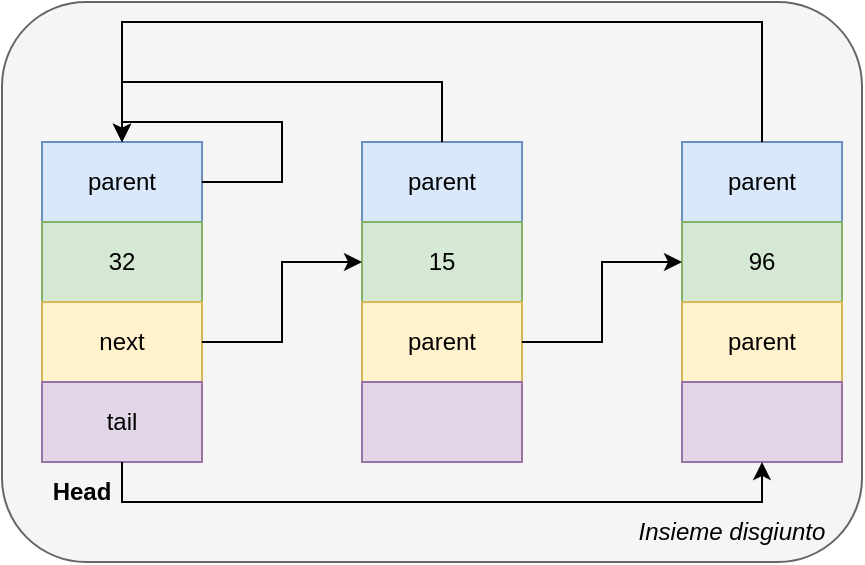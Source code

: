 <mxfile version="18.1.2" type="device"><diagram id="Eh-4p2RuKlxasyF0N8Pd" name="Page-1"><mxGraphModel dx="523" dy="521" grid="1" gridSize="10" guides="1" tooltips="1" connect="1" arrows="1" fold="1" page="1" pageScale="1" pageWidth="850" pageHeight="1100" background="none" math="0" shadow="0"><root><mxCell id="0"/><mxCell id="1" parent="0"/><mxCell id="3Ha1SS4SyNYN4FyygurL-39" value="" style="rounded=1;whiteSpace=wrap;html=1;fillColor=#f5f5f5;strokeColor=#666666;fontColor=#333333;" parent="1" vertex="1"><mxGeometry x="60" y="10" width="430" height="280" as="geometry"/></mxCell><mxCell id="3Ha1SS4SyNYN4FyygurL-14" value="" style="rounded=0;whiteSpace=wrap;html=1;fillColor=#dae8fc;strokeColor=#6c8ebf;" parent="1" vertex="1"><mxGeometry x="80" y="80" width="80" height="40" as="geometry"/></mxCell><mxCell id="3Ha1SS4SyNYN4FyygurL-15" value="" style="rounded=0;whiteSpace=wrap;html=1;fillColor=#d5e8d4;strokeColor=#82b366;" parent="1" vertex="1"><mxGeometry x="80" y="120" width="80" height="40" as="geometry"/></mxCell><mxCell id="3Ha1SS4SyNYN4FyygurL-16" value="" style="rounded=0;whiteSpace=wrap;html=1;fillColor=#fff2cc;strokeColor=#d6b656;" parent="1" vertex="1"><mxGeometry x="80" y="160" width="80" height="40" as="geometry"/></mxCell><mxCell id="3Ha1SS4SyNYN4FyygurL-17" value="" style="rounded=0;whiteSpace=wrap;html=1;fillColor=#dae8fc;strokeColor=#6c8ebf;" parent="1" vertex="1"><mxGeometry x="240" y="80" width="80" height="40" as="geometry"/></mxCell><mxCell id="3Ha1SS4SyNYN4FyygurL-18" value="" style="rounded=0;whiteSpace=wrap;html=1;fillColor=#d5e8d4;strokeColor=#82b366;" parent="1" vertex="1"><mxGeometry x="240" y="120" width="80" height="40" as="geometry"/></mxCell><mxCell id="3Ha1SS4SyNYN4FyygurL-19" value="" style="rounded=0;whiteSpace=wrap;html=1;fillColor=#fff2cc;strokeColor=#d6b656;" parent="1" vertex="1"><mxGeometry x="240" y="160" width="80" height="40" as="geometry"/></mxCell><mxCell id="3Ha1SS4SyNYN4FyygurL-20" value="" style="rounded=0;whiteSpace=wrap;html=1;fillColor=#dae8fc;strokeColor=#6c8ebf;" parent="1" vertex="1"><mxGeometry x="400" y="80" width="80" height="40" as="geometry"/></mxCell><mxCell id="3Ha1SS4SyNYN4FyygurL-21" value="" style="rounded=0;whiteSpace=wrap;html=1;fillColor=#d5e8d4;strokeColor=#82b366;" parent="1" vertex="1"><mxGeometry x="400" y="120" width="80" height="40" as="geometry"/></mxCell><mxCell id="3Ha1SS4SyNYN4FyygurL-22" value="" style="rounded=0;whiteSpace=wrap;html=1;fillColor=#fff2cc;strokeColor=#d6b656;" parent="1" vertex="1"><mxGeometry x="400" y="160" width="80" height="40" as="geometry"/></mxCell><mxCell id="3Ha1SS4SyNYN4FyygurL-23" value="" style="endArrow=classic;html=1;rounded=0;strokeColor=#000000;exitX=1;exitY=0.5;exitDx=0;exitDy=0;entryX=0;entryY=0.5;entryDx=0;entryDy=0;" parent="1" source="3Ha1SS4SyNYN4FyygurL-16" target="3Ha1SS4SyNYN4FyygurL-18" edge="1"><mxGeometry width="50" height="50" relative="1" as="geometry"><mxPoint x="170" y="310" as="sourcePoint"/><mxPoint x="220" y="260" as="targetPoint"/><Array as="points"><mxPoint x="200" y="180"/><mxPoint x="200" y="140"/></Array></mxGeometry></mxCell><mxCell id="3Ha1SS4SyNYN4FyygurL-24" value="32" style="text;html=1;strokeColor=none;fillColor=none;align=center;verticalAlign=middle;whiteSpace=wrap;rounded=0;" parent="1" vertex="1"><mxGeometry x="90" y="125" width="60" height="30" as="geometry"/></mxCell><mxCell id="3Ha1SS4SyNYN4FyygurL-26" value="" style="endArrow=classic;html=1;rounded=0;strokeColor=#000000;entryX=0;entryY=0.5;entryDx=0;entryDy=0;exitX=1;exitY=0.5;exitDx=0;exitDy=0;" parent="1" source="3Ha1SS4SyNYN4FyygurL-19" target="3Ha1SS4SyNYN4FyygurL-21" edge="1"><mxGeometry width="50" height="50" relative="1" as="geometry"><mxPoint x="270" y="320" as="sourcePoint"/><mxPoint x="320" y="270" as="targetPoint"/><Array as="points"><mxPoint x="360" y="180"/><mxPoint x="360" y="140"/></Array></mxGeometry></mxCell><mxCell id="3Ha1SS4SyNYN4FyygurL-27" value="15" style="text;html=1;strokeColor=none;fillColor=none;align=center;verticalAlign=middle;whiteSpace=wrap;rounded=0;" parent="1" vertex="1"><mxGeometry x="250" y="125" width="60" height="30" as="geometry"/></mxCell><mxCell id="3Ha1SS4SyNYN4FyygurL-28" value="96" style="text;html=1;strokeColor=none;fillColor=none;align=center;verticalAlign=middle;whiteSpace=wrap;rounded=0;" parent="1" vertex="1"><mxGeometry x="410" y="125" width="60" height="30" as="geometry"/></mxCell><mxCell id="3Ha1SS4SyNYN4FyygurL-29" value="parent" style="text;html=1;strokeColor=none;fillColor=none;align=center;verticalAlign=middle;whiteSpace=wrap;rounded=0;" parent="1" vertex="1"><mxGeometry x="90" y="85" width="60" height="30" as="geometry"/></mxCell><mxCell id="3Ha1SS4SyNYN4FyygurL-30" value="next" style="text;html=1;strokeColor=none;fillColor=none;align=center;verticalAlign=middle;whiteSpace=wrap;rounded=0;" parent="1" vertex="1"><mxGeometry x="90" y="165" width="60" height="30" as="geometry"/></mxCell><mxCell id="3Ha1SS4SyNYN4FyygurL-31" value="parent" style="text;html=1;strokeColor=none;fillColor=none;align=center;verticalAlign=middle;whiteSpace=wrap;rounded=0;" parent="1" vertex="1"><mxGeometry x="250" y="85" width="60" height="30" as="geometry"/></mxCell><mxCell id="3Ha1SS4SyNYN4FyygurL-32" value="parent" style="text;html=1;strokeColor=none;fillColor=none;align=center;verticalAlign=middle;whiteSpace=wrap;rounded=0;" parent="1" vertex="1"><mxGeometry x="410" y="85" width="60" height="30" as="geometry"/></mxCell><mxCell id="3Ha1SS4SyNYN4FyygurL-33" value="parent" style="text;html=1;strokeColor=none;fillColor=none;align=center;verticalAlign=middle;whiteSpace=wrap;rounded=0;" parent="1" vertex="1"><mxGeometry x="250" y="165" width="60" height="30" as="geometry"/></mxCell><mxCell id="3Ha1SS4SyNYN4FyygurL-34" value="parent" style="text;html=1;strokeColor=none;fillColor=none;align=center;verticalAlign=middle;whiteSpace=wrap;rounded=0;" parent="1" vertex="1"><mxGeometry x="410" y="165" width="60" height="30" as="geometry"/></mxCell><mxCell id="3Ha1SS4SyNYN4FyygurL-35" value="" style="endArrow=classic;html=1;rounded=0;strokeColor=#000000;exitX=1;exitY=0.5;exitDx=0;exitDy=0;entryX=0.5;entryY=0;entryDx=0;entryDy=0;" parent="1" source="3Ha1SS4SyNYN4FyygurL-14" target="3Ha1SS4SyNYN4FyygurL-14" edge="1"><mxGeometry width="50" height="50" relative="1" as="geometry"><mxPoint x="160" y="300" as="sourcePoint"/><mxPoint x="210" y="250" as="targetPoint"/><Array as="points"><mxPoint x="200" y="100"/><mxPoint x="200" y="70"/><mxPoint x="120" y="70"/></Array></mxGeometry></mxCell><mxCell id="3Ha1SS4SyNYN4FyygurL-36" value="" style="endArrow=classic;html=1;rounded=0;strokeColor=#000000;exitX=0.5;exitY=0;exitDx=0;exitDy=0;entryX=0.5;entryY=0;entryDx=0;entryDy=0;" parent="1" source="3Ha1SS4SyNYN4FyygurL-17" target="3Ha1SS4SyNYN4FyygurL-14" edge="1"><mxGeometry width="50" height="50" relative="1" as="geometry"><mxPoint x="290" y="70" as="sourcePoint"/><mxPoint x="340" y="20" as="targetPoint"/><Array as="points"><mxPoint x="280" y="50"/><mxPoint x="120" y="50"/></Array></mxGeometry></mxCell><mxCell id="3Ha1SS4SyNYN4FyygurL-37" value="" style="endArrow=classic;html=1;rounded=0;strokeColor=#000000;exitX=0.5;exitY=0;exitDx=0;exitDy=0;entryX=0.5;entryY=0;entryDx=0;entryDy=0;" parent="1" source="3Ha1SS4SyNYN4FyygurL-20" target="3Ha1SS4SyNYN4FyygurL-14" edge="1"><mxGeometry width="50" height="50" relative="1" as="geometry"><mxPoint x="340" y="70" as="sourcePoint"/><mxPoint x="390" y="20" as="targetPoint"/><Array as="points"><mxPoint x="440" y="20"/><mxPoint x="120" y="20"/></Array></mxGeometry></mxCell><mxCell id="3Ha1SS4SyNYN4FyygurL-38" value="Head" style="text;html=1;strokeColor=none;fillColor=none;align=center;verticalAlign=middle;whiteSpace=wrap;rounded=0;fontColor=#000000;fontStyle=1" parent="1" vertex="1"><mxGeometry x="70" y="240" width="60" height="30" as="geometry"/></mxCell><mxCell id="3Ha1SS4SyNYN4FyygurL-40" value="Insieme disgiunto" style="text;html=1;strokeColor=none;fillColor=none;align=center;verticalAlign=middle;whiteSpace=wrap;rounded=0;fontColor=#000000;fontStyle=2" parent="1" vertex="1"><mxGeometry x="360" y="260" width="130" height="30" as="geometry"/></mxCell><mxCell id="wRyVTQb14fI3U6LPEnyM-1" value="" style="rounded=0;whiteSpace=wrap;html=1;fillColor=#e1d5e7;strokeColor=#9673a6;" vertex="1" parent="1"><mxGeometry x="80" y="200" width="80" height="40" as="geometry"/></mxCell><mxCell id="wRyVTQb14fI3U6LPEnyM-2" value="" style="rounded=0;whiteSpace=wrap;html=1;fillColor=#e1d5e7;strokeColor=#9673a6;" vertex="1" parent="1"><mxGeometry x="240" y="200" width="80" height="40" as="geometry"/></mxCell><mxCell id="wRyVTQb14fI3U6LPEnyM-3" value="" style="rounded=0;whiteSpace=wrap;html=1;fillColor=#e1d5e7;strokeColor=#9673a6;" vertex="1" parent="1"><mxGeometry x="400" y="200" width="80" height="40" as="geometry"/></mxCell><mxCell id="wRyVTQb14fI3U6LPEnyM-4" value="" style="endArrow=classic;html=1;rounded=0;exitX=0.5;exitY=1;exitDx=0;exitDy=0;entryX=0.5;entryY=1;entryDx=0;entryDy=0;" edge="1" parent="1" source="wRyVTQb14fI3U6LPEnyM-1" target="wRyVTQb14fI3U6LPEnyM-3"><mxGeometry width="50" height="50" relative="1" as="geometry"><mxPoint x="220" y="370" as="sourcePoint"/><mxPoint x="270" y="320" as="targetPoint"/><Array as="points"><mxPoint x="120" y="260"/><mxPoint x="440" y="260"/></Array></mxGeometry></mxCell><mxCell id="wRyVTQb14fI3U6LPEnyM-5" value="tail" style="text;html=1;strokeColor=none;fillColor=none;align=center;verticalAlign=middle;whiteSpace=wrap;rounded=0;" vertex="1" parent="1"><mxGeometry x="90" y="205" width="60" height="30" as="geometry"/></mxCell></root></mxGraphModel></diagram></mxfile>